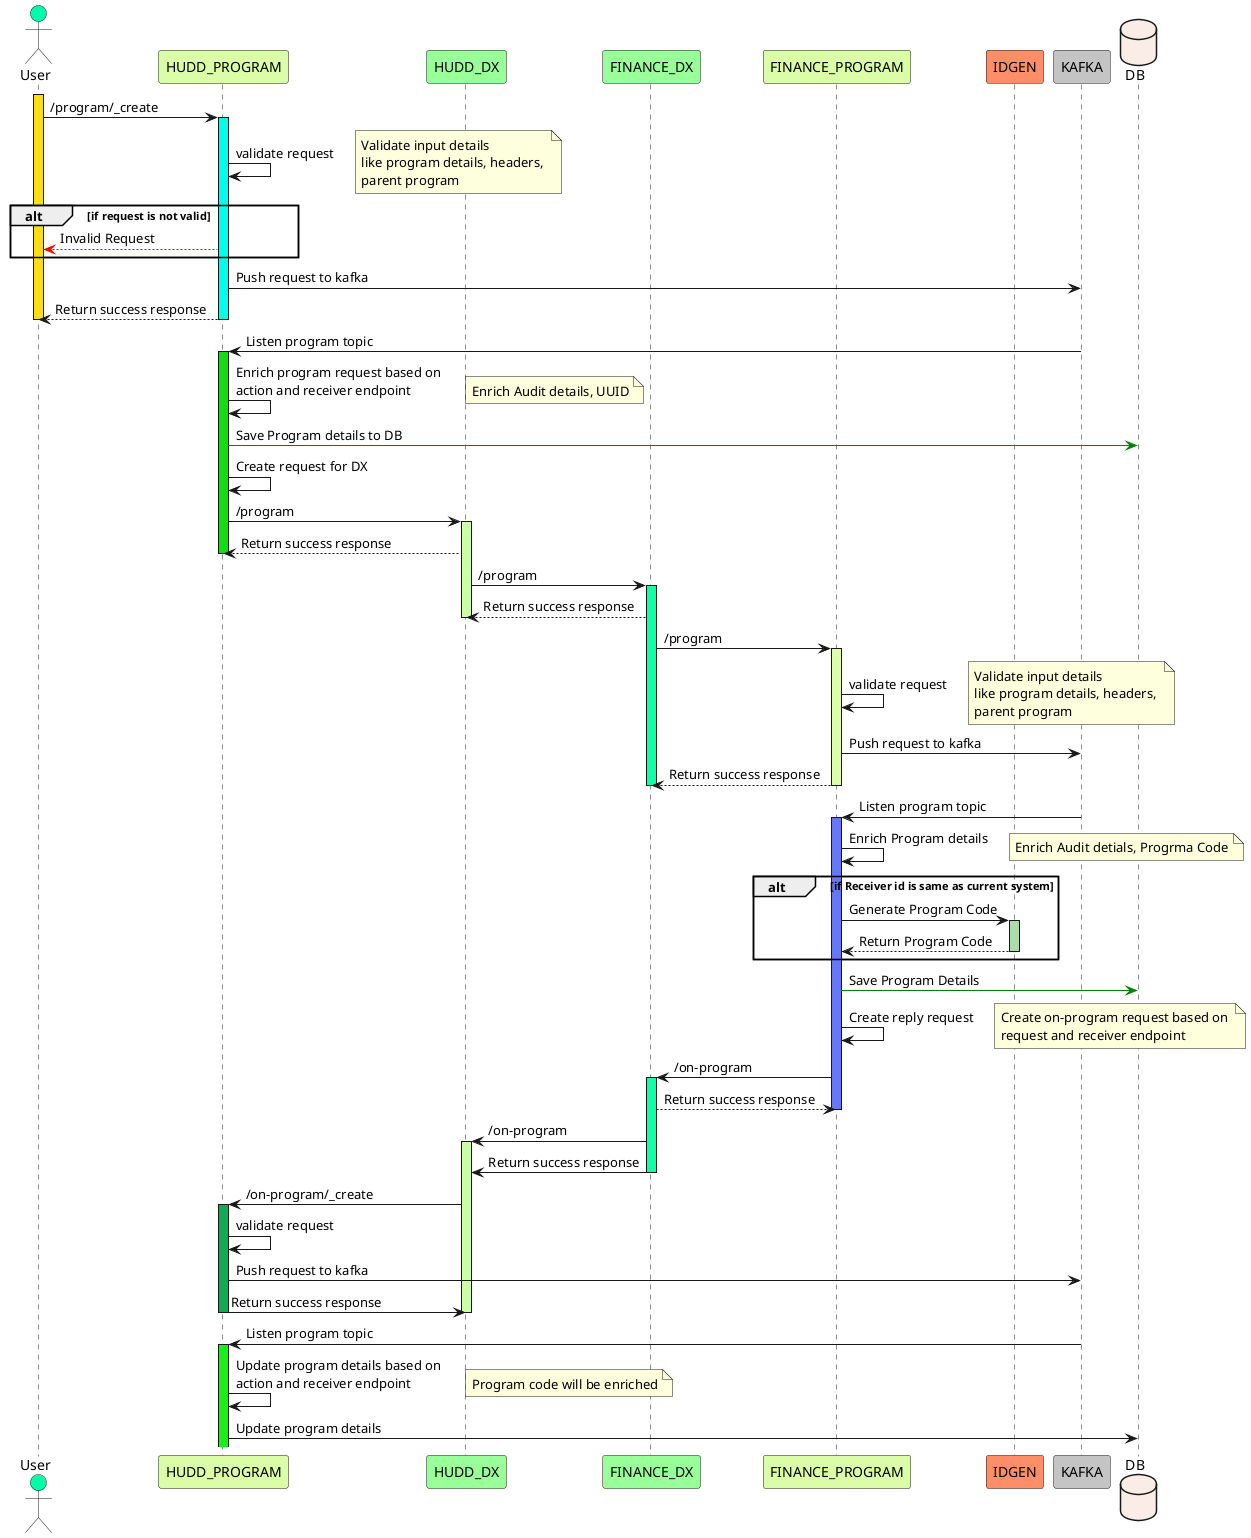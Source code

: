 @startuml
'title Digit exchange flow with program service for all the apis
actor User as User order 0 #00fda7
'participant MUKTA_ADAPTER as MUKTA_ADAPTER order 1
participant HUDD_PROGRAM as HUDD_PROGRAM order 1 #dbfda7
participant HUDD_DX as HUDD_DX order 2 #99FF99
participant FINANCE_DX as FINANCE_DX order 3 #99FF99
participant FINANCE_PROGRAM as FINANCE_PROGRAM order 4 #dbfda7
participant IDGEN as IDGEN order 5 #fe8e67
participant KAFKA as KAFKA order 6 #c5c4c4
database DB as DB order 7 #faece6

activate User #ffdd11
User -> HUDD_PROGRAM:  /program/_create
activate HUDD_PROGRAM #00FFF0
HUDD_PROGRAM -> HUDD_PROGRAM: validate request
note right: Validate input details \nlike program details, headers, \nparent program
alt if request is not valid
User <-[#red]- HUDD_PROGRAM: Invalid Request
end
HUDD_PROGRAM -> KAFKA: Push request to kafka
User <-- HUDD_PROGRAM:  Return success response
deactivate HUDD_PROGRAM
deactivate User
HUDD_PROGRAM <- KAFKA: Listen program topic
activate HUDD_PROGRAM #11DD11
HUDD_PROGRAM -> HUDD_PROGRAM: Enrich program request based on \naction and receiver endpoint
note right: Enrich Audit details, UUID
HUDD_PROGRAM -[#green]> DB: Save Program details to DB
HUDD_PROGRAM -> HUDD_PROGRAM: Create request for DX
HUDD_PROGRAM -> HUDD_DX:  /program
activate HUDD_DX #CCFFa9
HUDD_PROGRAM <-- HUDD_DX:  Return success response
deactivate HUDD_PROGRAM
HUDD_DX -> FINANCE_DX:  /program
activate FINANCE_DX #11FFa9
HUDD_DX <-- FINANCE_DX:  Return success response
deactivate HUDD_DX
FINANCE_DX -> FINANCE_PROGRAM:  /program
activate FINANCE_PROGRAM #DDFFAA
FINANCE_PROGRAM -> FINANCE_PROGRAM: validate request
note right: Validate input details \nlike program details, headers, \nparent program
FINANCE_PROGRAM -> KAFKA: Push request to kafka
FINANCE_DX <-- FINANCE_PROGRAM :  Return success response
deactivate FINANCE_PROGRAM
deactivate HUDD_DX
deactivate FINANCE_DX

FINANCE_PROGRAM <- KAFKA: Listen program topic
activate FINANCE_PROGRAM #6677F8
FINANCE_PROGRAM -> FINANCE_PROGRAM: Enrich Program details
note right: Enrich Audit detials, Progrma Code
alt if Receiver id is same as current system
FINANCE_PROGRAM -> IDGEN: Generate Program Code
activate IDGEN #AADDAA
FINANCE_PROGRAM <-- IDGEN: Return Program Code
deactivate IDGEN
end
FINANCE_PROGRAM -[#green]> DB: Save Program Details
FINANCE_PROGRAM -> FINANCE_PROGRAM: Create reply request
note right: Create on-program request based on \nrequest and receiver endpoint
FINANCE_PROGRAM -> FINANCE_DX:  /on-program
activate FINANCE_DX #11FFa9
FINANCE_PROGRAM <-- FINANCE_DX:  Return success response
deactivate FINANCE_PROGRAM
FINANCE_DX -> HUDD_DX:  /on-program
activate HUDD_DX #CCFFa9
HUDD_DX <- FINANCE_DX:  Return success response
deactivate FINANCE_DX
HUDD_DX -> HUDD_PROGRAM:  /on-program/_create
activate HUDD_PROGRAM #11AA56
HUDD_PROGRAM -> HUDD_PROGRAM: validate request
HUDD_PROGRAM -> KAFKA: Push request to kafka
HUDD_PROGRAM -> HUDD_DX:  Return success response
deactivate HUDD_PROGRAM
deactivate HUDD_DX

HUDD_PROGRAM <- KAFKA: Listen program topic
activate HUDD_PROGRAM #14F219
HUDD_PROGRAM -> HUDD_PROGRAM: Update program details based on \naction and receiver endpoint
note right: Program code will be enriched
HUDD_PROGRAM -> DB: Update program details
deactivate HUDD_DX

@enduml